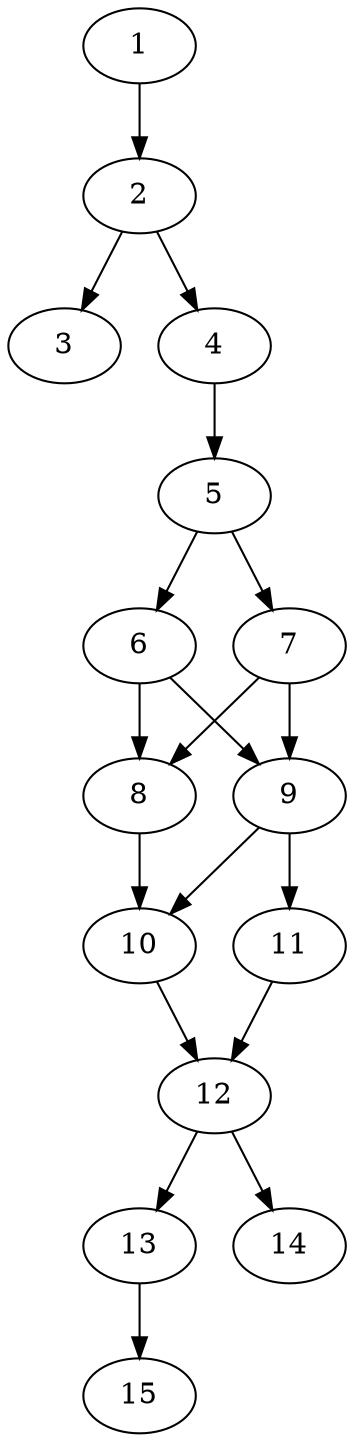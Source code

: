 // DAG automatically generated by daggen at Thu Oct  3 13:59:27 2019
// ./daggen --dot -n 15 --ccr 0.3 --fat 0.3 --regular 0.5 --density 0.9 --mindata 5242880 --maxdata 52428800 
digraph G {
  1 [size="88217600", alpha="0.05", expect_size="26465280"] 
  1 -> 2 [size ="26465280"]
  2 [size="117275307", alpha="0.16", expect_size="35182592"] 
  2 -> 3 [size ="35182592"]
  2 -> 4 [size ="35182592"]
  3 [size="74683733", alpha="0.02", expect_size="22405120"] 
  4 [size="79602347", alpha="0.13", expect_size="23880704"] 
  4 -> 5 [size ="23880704"]
  5 [size="145018880", alpha="0.15", expect_size="43505664"] 
  5 -> 6 [size ="43505664"]
  5 -> 7 [size ="43505664"]
  6 [size="71396693", alpha="0.14", expect_size="21419008"] 
  6 -> 8 [size ="21419008"]
  6 -> 9 [size ="21419008"]
  7 [size="87674880", alpha="0.03", expect_size="26302464"] 
  7 -> 8 [size ="26302464"]
  7 -> 9 [size ="26302464"]
  8 [size="115773440", alpha="0.18", expect_size="34732032"] 
  8 -> 10 [size ="34732032"]
  9 [size="161774933", alpha="0.08", expect_size="48532480"] 
  9 -> 10 [size ="48532480"]
  9 -> 11 [size ="48532480"]
  10 [size="109342720", alpha="0.05", expect_size="32802816"] 
  10 -> 12 [size ="32802816"]
  11 [size="160965973", alpha="0.07", expect_size="48289792"] 
  11 -> 12 [size ="48289792"]
  12 [size="42059093", alpha="0.15", expect_size="12617728"] 
  12 -> 13 [size ="12617728"]
  12 -> 14 [size ="12617728"]
  13 [size="168123733", alpha="0.06", expect_size="50437120"] 
  13 -> 15 [size ="50437120"]
  14 [size="23610027", alpha="0.18", expect_size="7083008"] 
  15 [size="128136533", alpha="0.10", expect_size="38440960"] 
}
